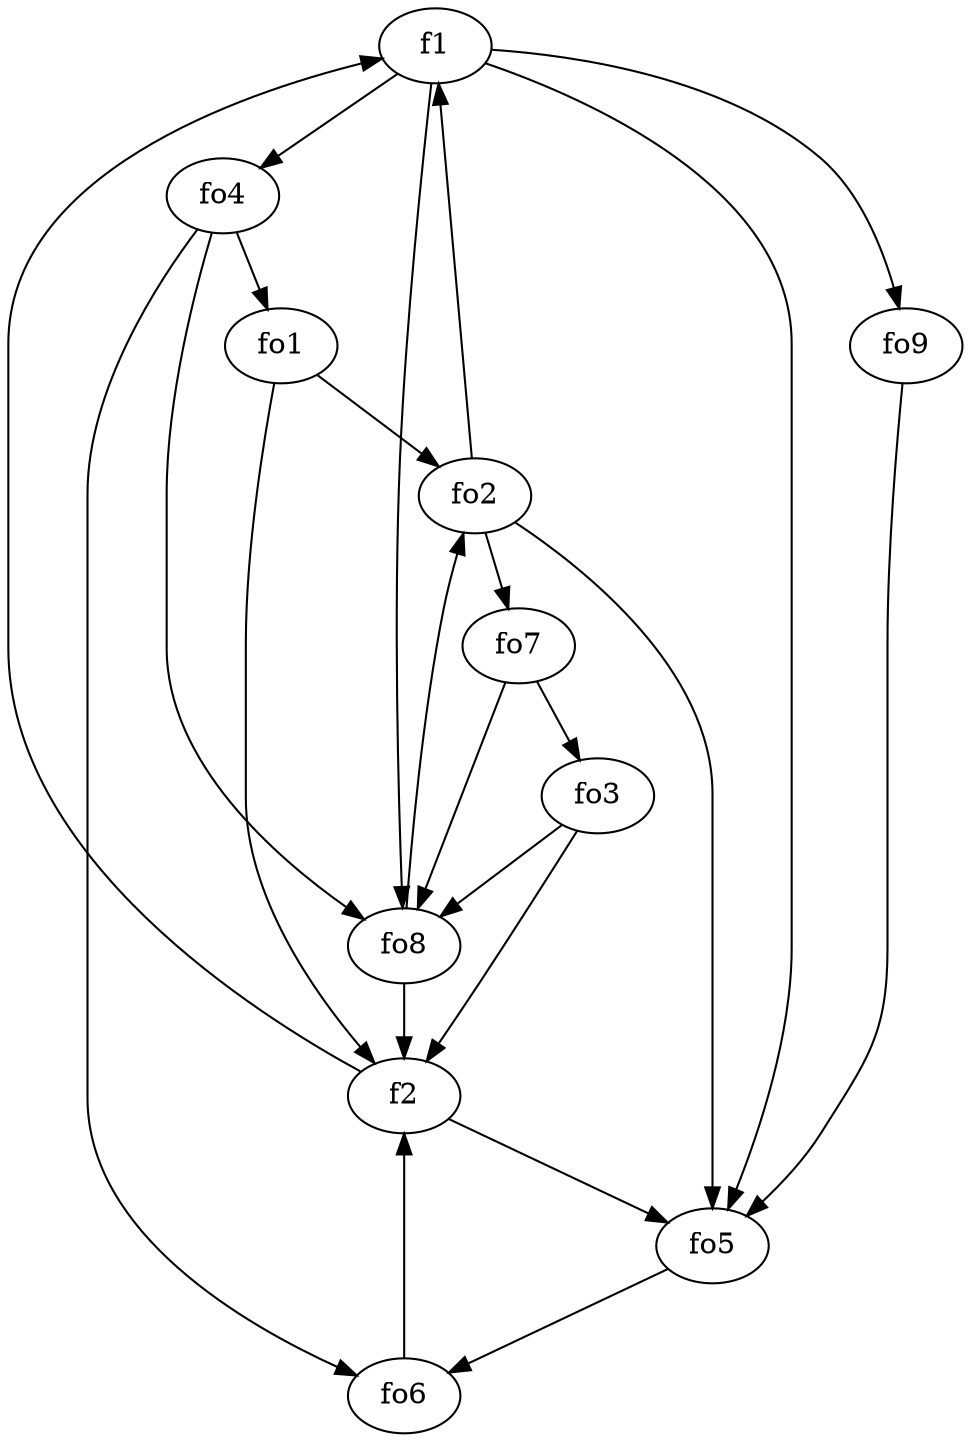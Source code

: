 strict digraph  {
f1;
f2;
fo1;
fo2;
fo3;
fo4;
fo5;
fo6;
fo7;
fo8;
fo9;
f1 -> fo4  [weight=2];
f1 -> fo9  [weight=2];
f1 -> fo8  [weight=2];
f1 -> fo5  [weight=2];
f2 -> fo5  [weight=2];
f2 -> f1  [weight=2];
fo1 -> f2  [weight=2];
fo1 -> fo2  [weight=2];
fo2 -> fo5  [weight=2];
fo2 -> fo7  [weight=2];
fo2 -> f1  [weight=2];
fo3 -> fo8  [weight=2];
fo3 -> f2  [weight=2];
fo4 -> fo8  [weight=2];
fo4 -> fo1  [weight=2];
fo4 -> fo6  [weight=2];
fo5 -> fo6  [weight=2];
fo6 -> f2  [weight=2];
fo7 -> fo8  [weight=2];
fo7 -> fo3  [weight=2];
fo8 -> f2  [weight=2];
fo8 -> fo2  [weight=2];
fo9 -> fo5  [weight=2];
}
